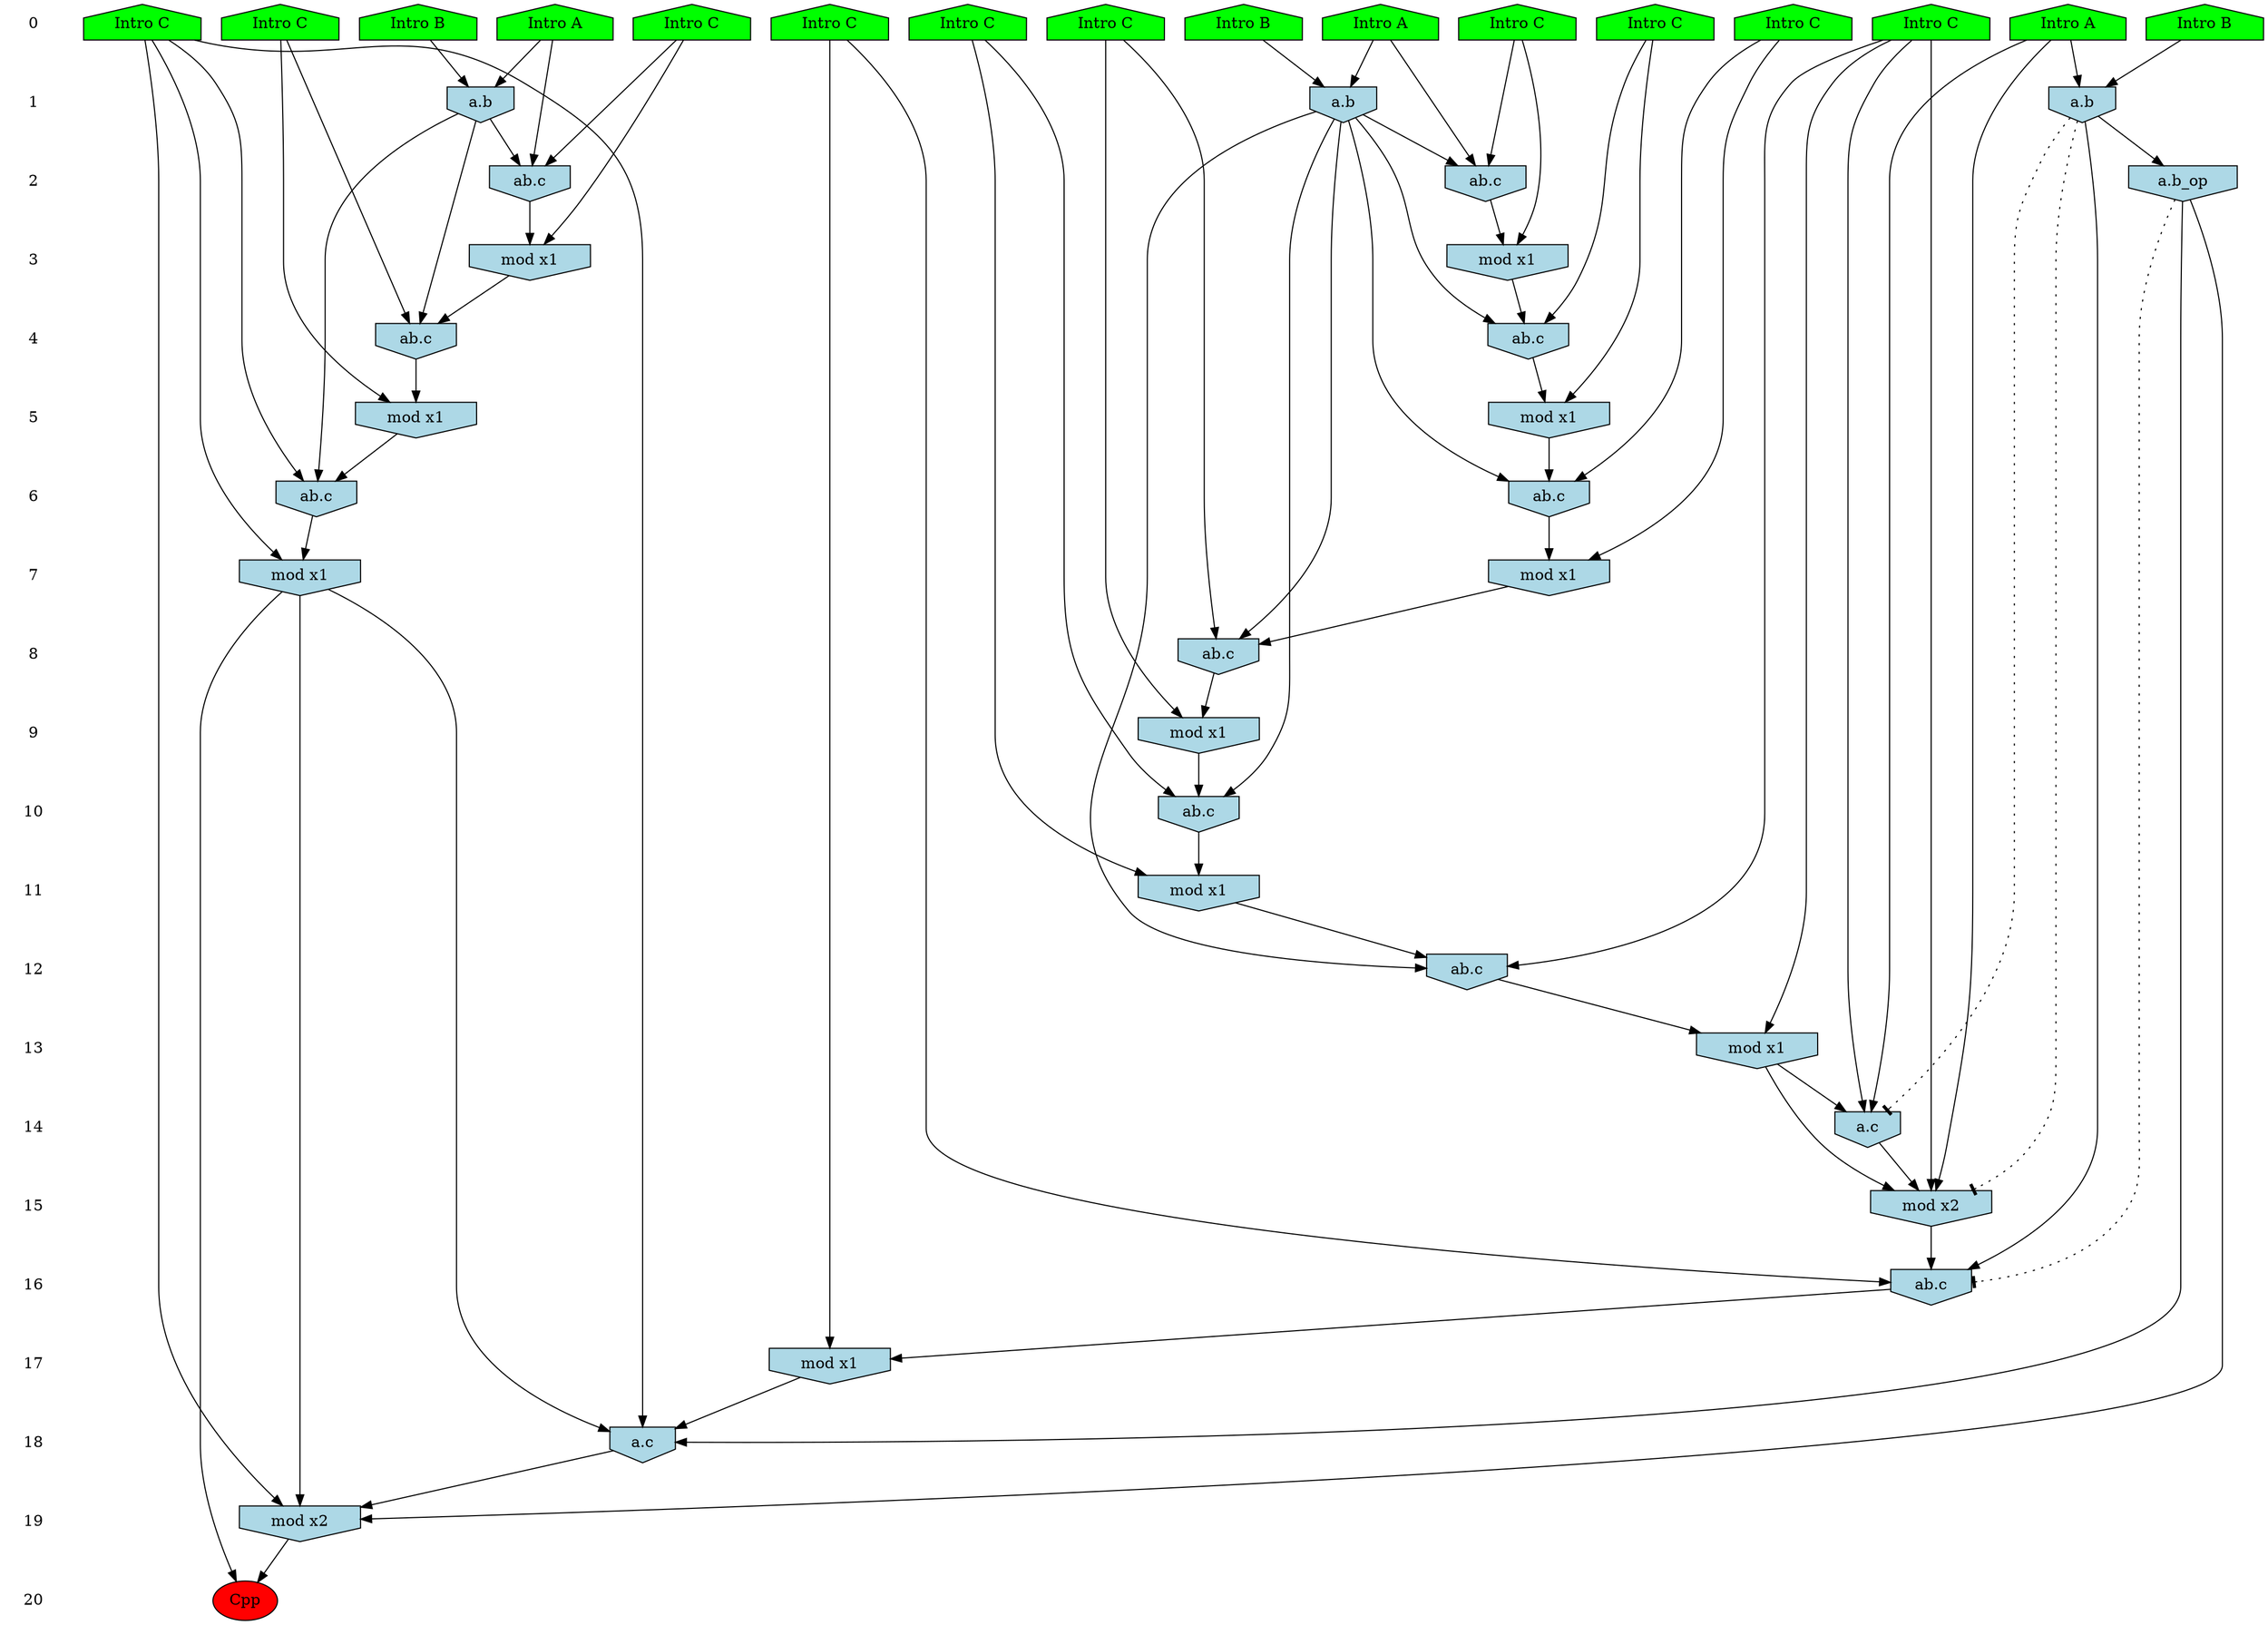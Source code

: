 /* Compression of 1 causal flows obtained in average at 1.962112E+01 t.u */
/* Compressed causal flows were: [3615] */
digraph G{
 ranksep=.5 ; 
{ rank = same ; "0" [shape=plaintext] ; node_1 [label ="Intro A", shape=house, style=filled, fillcolor=green] ;
node_2 [label ="Intro B", shape=house, style=filled, fillcolor=green] ;
node_3 [label ="Intro B", shape=house, style=filled, fillcolor=green] ;
node_4 [label ="Intro A", shape=house, style=filled, fillcolor=green] ;
node_5 [label ="Intro B", shape=house, style=filled, fillcolor=green] ;
node_6 [label ="Intro A", shape=house, style=filled, fillcolor=green] ;
node_7 [label ="Intro C", shape=house, style=filled, fillcolor=green] ;
node_8 [label ="Intro C", shape=house, style=filled, fillcolor=green] ;
node_9 [label ="Intro C", shape=house, style=filled, fillcolor=green] ;
node_10 [label ="Intro C", shape=house, style=filled, fillcolor=green] ;
node_11 [label ="Intro C", shape=house, style=filled, fillcolor=green] ;
node_12 [label ="Intro C", shape=house, style=filled, fillcolor=green] ;
node_13 [label ="Intro C", shape=house, style=filled, fillcolor=green] ;
node_14 [label ="Intro C", shape=house, style=filled, fillcolor=green] ;
node_15 [label ="Intro C", shape=house, style=filled, fillcolor=green] ;
node_16 [label ="Intro C", shape=house, style=filled, fillcolor=green] ;
}
{ rank = same ; "1" [shape=plaintext] ; node_17 [label="a.b", shape=invhouse, style=filled, fillcolor = lightblue] ;
node_26 [label="a.b", shape=invhouse, style=filled, fillcolor = lightblue] ;
node_39 [label="a.b", shape=invhouse, style=filled, fillcolor = lightblue] ;
}
{ rank = same ; "2" [shape=plaintext] ; node_18 [label="ab.c", shape=invhouse, style=filled, fillcolor = lightblue] ;
node_28 [label="ab.c", shape=invhouse, style=filled, fillcolor = lightblue] ;
node_42 [label="a.b_op", shape=invhouse, style=filled, fillcolor = lightblue] ;
}
{ rank = same ; "3" [shape=plaintext] ; node_19 [label="mod x1", shape=invhouse, style=filled, fillcolor = lightblue] ;
node_31 [label="mod x1", shape=invhouse, style=filled, fillcolor = lightblue] ;
}
{ rank = same ; "4" [shape=plaintext] ; node_20 [label="ab.c", shape=invhouse, style=filled, fillcolor = lightblue] ;
node_32 [label="ab.c", shape=invhouse, style=filled, fillcolor = lightblue] ;
}
{ rank = same ; "5" [shape=plaintext] ; node_21 [label="mod x1", shape=invhouse, style=filled, fillcolor = lightblue] ;
node_34 [label="mod x1", shape=invhouse, style=filled, fillcolor = lightblue] ;
}
{ rank = same ; "6" [shape=plaintext] ; node_22 [label="ab.c", shape=invhouse, style=filled, fillcolor = lightblue] ;
node_35 [label="ab.c", shape=invhouse, style=filled, fillcolor = lightblue] ;
}
{ rank = same ; "7" [shape=plaintext] ; node_23 [label="mod x1", shape=invhouse, style=filled, fillcolor = lightblue] ;
node_36 [label="mod x1", shape=invhouse, style=filled, fillcolor = lightblue] ;
}
{ rank = same ; "8" [shape=plaintext] ; node_24 [label="ab.c", shape=invhouse, style=filled, fillcolor = lightblue] ;
}
{ rank = same ; "9" [shape=plaintext] ; node_25 [label="mod x1", shape=invhouse, style=filled, fillcolor = lightblue] ;
}
{ rank = same ; "10" [shape=plaintext] ; node_27 [label="ab.c", shape=invhouse, style=filled, fillcolor = lightblue] ;
}
{ rank = same ; "11" [shape=plaintext] ; node_29 [label="mod x1", shape=invhouse, style=filled, fillcolor = lightblue] ;
}
{ rank = same ; "12" [shape=plaintext] ; node_30 [label="ab.c", shape=invhouse, style=filled, fillcolor = lightblue] ;
}
{ rank = same ; "13" [shape=plaintext] ; node_33 [label="mod x1", shape=invhouse, style=filled, fillcolor = lightblue] ;
}
{ rank = same ; "14" [shape=plaintext] ; node_37 [label="a.c", shape=invhouse, style=filled, fillcolor = lightblue] ;
}
{ rank = same ; "15" [shape=plaintext] ; node_38 [label="mod x2", shape=invhouse, style=filled, fillcolor = lightblue] ;
}
{ rank = same ; "16" [shape=plaintext] ; node_40 [label="ab.c", shape=invhouse, style=filled, fillcolor = lightblue] ;
}
{ rank = same ; "17" [shape=plaintext] ; node_41 [label="mod x1", shape=invhouse, style=filled, fillcolor = lightblue] ;
}
{ rank = same ; "18" [shape=plaintext] ; node_43 [label="a.c", shape=invhouse, style=filled, fillcolor = lightblue] ;
}
{ rank = same ; "19" [shape=plaintext] ; node_44 [label="mod x2", shape=invhouse, style=filled, fillcolor = lightblue] ;
}
{ rank = same ; "20" [shape=plaintext] ; node_45 [label ="Cpp", style=filled, fillcolor=red] ;
}
"0" -> "1" [style="invis"]; 
"1" -> "2" [style="invis"]; 
"2" -> "3" [style="invis"]; 
"3" -> "4" [style="invis"]; 
"4" -> "5" [style="invis"]; 
"5" -> "6" [style="invis"]; 
"6" -> "7" [style="invis"]; 
"7" -> "8" [style="invis"]; 
"8" -> "9" [style="invis"]; 
"9" -> "10" [style="invis"]; 
"10" -> "11" [style="invis"]; 
"11" -> "12" [style="invis"]; 
"12" -> "13" [style="invis"]; 
"13" -> "14" [style="invis"]; 
"14" -> "15" [style="invis"]; 
"15" -> "16" [style="invis"]; 
"16" -> "17" [style="invis"]; 
"17" -> "18" [style="invis"]; 
"18" -> "19" [style="invis"]; 
"19" -> "20" [style="invis"]; 
node_3 -> node_17
node_4 -> node_17
node_4 -> node_18
node_15 -> node_18
node_17 -> node_18
node_15 -> node_19
node_18 -> node_19
node_7 -> node_20
node_17 -> node_20
node_19 -> node_20
node_7 -> node_21
node_20 -> node_21
node_16 -> node_22
node_17 -> node_22
node_21 -> node_22
node_16 -> node_23
node_22 -> node_23
node_10 -> node_24
node_17 -> node_24
node_23 -> node_24
node_10 -> node_25
node_24 -> node_25
node_2 -> node_26
node_6 -> node_26
node_11 -> node_27
node_17 -> node_27
node_25 -> node_27
node_6 -> node_28
node_13 -> node_28
node_26 -> node_28
node_11 -> node_29
node_27 -> node_29
node_12 -> node_30
node_17 -> node_30
node_29 -> node_30
node_13 -> node_31
node_28 -> node_31
node_14 -> node_32
node_26 -> node_32
node_31 -> node_32
node_12 -> node_33
node_30 -> node_33
node_14 -> node_34
node_32 -> node_34
node_8 -> node_35
node_26 -> node_35
node_34 -> node_35
node_8 -> node_36
node_35 -> node_36
node_1 -> node_37
node_12 -> node_37
node_33 -> node_37
node_1 -> node_38
node_12 -> node_38
node_33 -> node_38
node_37 -> node_38
node_1 -> node_39
node_5 -> node_39
node_9 -> node_40
node_38 -> node_40
node_39 -> node_40
node_9 -> node_41
node_40 -> node_41
node_39 -> node_42
node_8 -> node_43
node_36 -> node_43
node_41 -> node_43
node_42 -> node_43
node_8 -> node_44
node_36 -> node_44
node_42 -> node_44
node_43 -> node_44
node_36 -> node_45
node_44 -> node_45
node_39 -> node_38 [style=dotted, arrowhead = tee] 
node_39 -> node_37 [style=dotted, arrowhead = tee] 
node_42 -> node_40 [style=dotted, arrowhead = tee] 
}
/*
 Dot generation time: 0.000196
*/